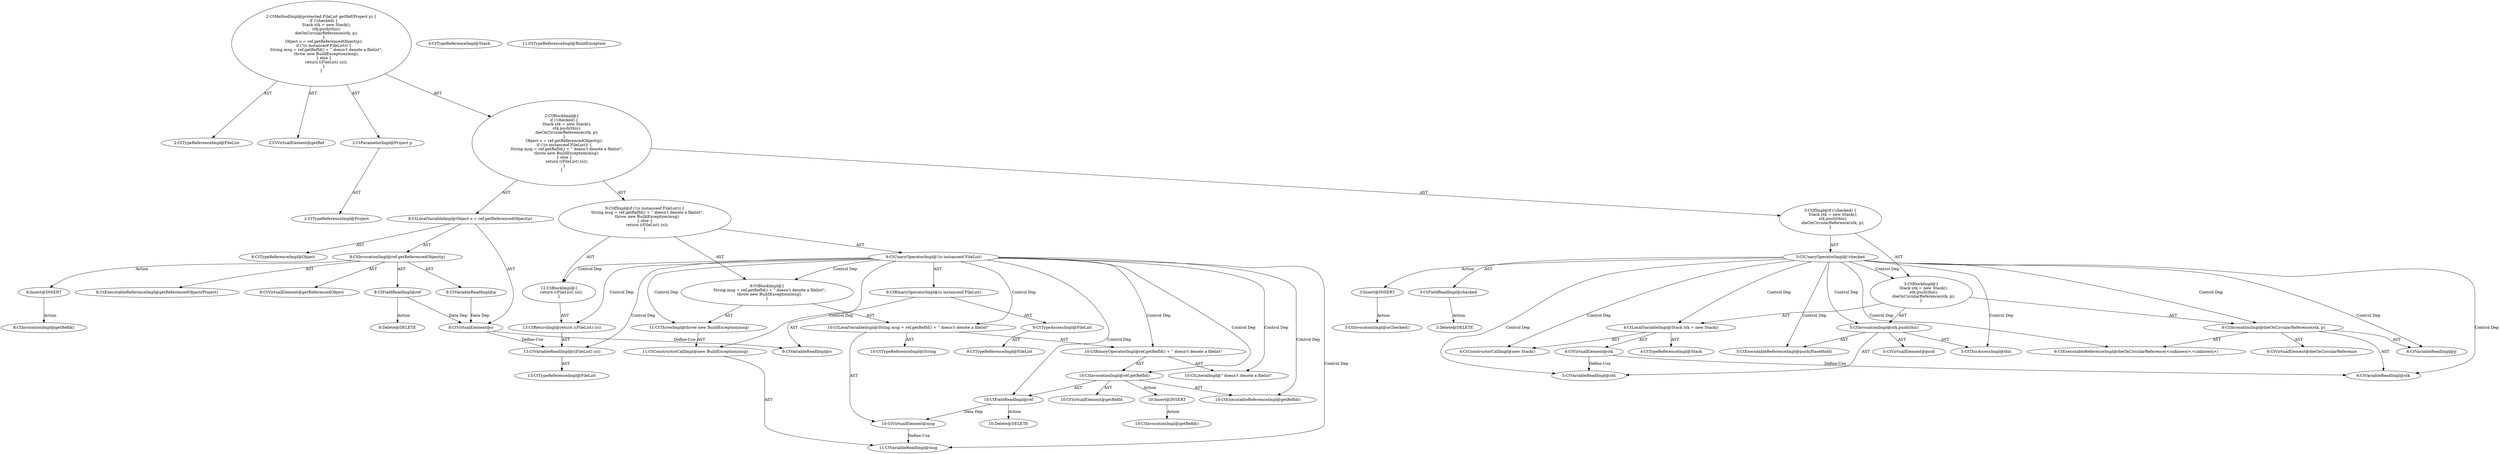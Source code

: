 digraph "getRef#?,Project" {
0 [label="2:CtTypeReferenceImpl@FileList" shape=ellipse]
1 [label="2:CtVirtualElement@getRef" shape=ellipse]
2 [label="2:CtParameterImpl@Project p" shape=ellipse]
3 [label="2:CtTypeReferenceImpl@Project" shape=ellipse]
4 [label="3:CtFieldReadImpl@checked" shape=ellipse]
5 [label="3:CtUnaryOperatorImpl@!checked" shape=ellipse]
6 [label="4:CtTypeReferenceImpl@Stack" shape=ellipse]
7 [label="4:CtTypeReferenceImpl@Stack" shape=ellipse]
8 [label="4:CtConstructorCallImpl@new Stack()" shape=ellipse]
9 [label="4:CtVirtualElement@stk" shape=ellipse]
10 [label="4:CtLocalVariableImpl@Stack stk = new Stack()" shape=ellipse]
11 [label="5:CtExecutableReferenceImpl@push(PlaceHold)" shape=ellipse]
12 [label="5:CtVirtualElement@push" shape=ellipse]
13 [label="5:CtVariableReadImpl@stk" shape=ellipse]
14 [label="5:CtThisAccessImpl@this" shape=ellipse]
15 [label="5:CtInvocationImpl@stk.push(this)" shape=ellipse]
16 [label="6:CtExecutableReferenceImpl@dieOnCircularReference(<unknown>,<unknown>)" shape=ellipse]
17 [label="6:CtVirtualElement@dieOnCircularReference" shape=ellipse]
18 [label="6:CtVariableReadImpl@stk" shape=ellipse]
19 [label="6:CtVariableReadImpl@p" shape=ellipse]
20 [label="6:CtInvocationImpl@dieOnCircularReference(stk, p)" shape=ellipse]
21 [label="3:CtBlockImpl@\{
    Stack stk = new Stack();
    stk.push(this);
    dieOnCircularReference(stk, p);
\}" shape=ellipse]
22 [label="3:CtIfImpl@if (!checked) \{
    Stack stk = new Stack();
    stk.push(this);
    dieOnCircularReference(stk, p);
\}" shape=ellipse]
23 [label="8:CtTypeReferenceImpl@Object" shape=ellipse]
24 [label="8:CtExecutableReferenceImpl@getReferencedObject(Project)" shape=ellipse]
25 [label="8:CtVirtualElement@getReferencedObject" shape=ellipse]
26 [label="8:CtFieldReadImpl@ref" shape=ellipse]
27 [label="8:CtVariableReadImpl@p" shape=ellipse]
28 [label="8:CtInvocationImpl@ref.getReferencedObject(p)" shape=ellipse]
29 [label="8:CtVirtualElement@o" shape=ellipse]
30 [label="8:CtLocalVariableImpl@Object o = ref.getReferencedObject(p)" shape=ellipse]
31 [label="9:CtVariableReadImpl@o" shape=ellipse]
32 [label="9:CtTypeAccessImpl@FileList" shape=ellipse]
33 [label="9:CtTypeReferenceImpl@FileList" shape=ellipse]
34 [label="9:CtBinaryOperatorImpl@(o instanceof FileList)" shape=ellipse]
35 [label="9:CtUnaryOperatorImpl@!(o instanceof FileList)" shape=ellipse]
36 [label="10:CtTypeReferenceImpl@String" shape=ellipse]
37 [label="10:CtExecutableReferenceImpl@getRefId()" shape=ellipse]
38 [label="10:CtVirtualElement@getRefId" shape=ellipse]
39 [label="10:CtFieldReadImpl@ref" shape=ellipse]
40 [label="10:CtInvocationImpl@ref.getRefId()" shape=ellipse]
41 [label="10:CtLiteralImpl@\" doesn\'t denote a filelist\"" shape=ellipse]
42 [label="10:CtBinaryOperatorImpl@ref.getRefId() + \" doesn\'t denote a filelist\"" shape=ellipse]
43 [label="10:CtVirtualElement@msg" shape=ellipse]
44 [label="10:CtLocalVariableImpl@String msg = ref.getRefId() + \" doesn\'t denote a filelist\"" shape=ellipse]
45 [label="11:CtTypeReferenceImpl@BuildException" shape=ellipse]
46 [label="11:CtVariableReadImpl@msg" shape=ellipse]
47 [label="11:CtConstructorCallImpl@new BuildException(msg)" shape=ellipse]
48 [label="11:CtThrowImpl@throw new BuildException(msg)" shape=ellipse]
49 [label="9:CtBlockImpl@\{
    String msg = ref.getRefId() + \" doesn\'t denote a filelist\";
    throw new BuildException(msg);
\}" shape=ellipse]
50 [label="13:CtVariableReadImpl@((FileList) (o))" shape=ellipse]
51 [label="13:CtTypeReferenceImpl@FileList" shape=ellipse]
52 [label="13:CtReturnImpl@return ((FileList) (o))" shape=ellipse]
53 [label="12:CtBlockImpl@\{
    return ((FileList) (o));
\}" shape=ellipse]
54 [label="9:CtIfImpl@if (!(o instanceof FileList)) \{
    String msg = ref.getRefId() + \" doesn\'t denote a filelist\";
    throw new BuildException(msg);
\} else \{
    return ((FileList) (o));
\}" shape=ellipse]
55 [label="2:CtBlockImpl@\{
    if (!checked) \{
        Stack stk = new Stack();
        stk.push(this);
        dieOnCircularReference(stk, p);
    \}
    Object o = ref.getReferencedObject(p);
    if (!(o instanceof FileList)) \{
        String msg = ref.getRefId() + \" doesn\'t denote a filelist\";
        throw new BuildException(msg);
    \} else \{
        return ((FileList) (o));
    \}
\}" shape=ellipse]
56 [label="2:CtMethodImpl@protected FileList getRef(Project p) \{
    if (!checked) \{
        Stack stk = new Stack();
        stk.push(this);
        dieOnCircularReference(stk, p);
    \}
    Object o = ref.getReferencedObject(p);
    if (!(o instanceof FileList)) \{
        String msg = ref.getRefId() + \" doesn\'t denote a filelist\";
        throw new BuildException(msg);
    \} else \{
        return ((FileList) (o));
    \}
\}" shape=ellipse]
57 [label="3:Delete@DELETE" shape=ellipse]
58 [label="8:Delete@DELETE" shape=ellipse]
59 [label="10:Delete@DELETE" shape=ellipse]
60 [label="3:Insert@INSERT" shape=ellipse]
61 [label="3:CtInvocationImpl@isChecked()" shape=ellipse]
62 [label="8:Insert@INSERT" shape=ellipse]
63 [label="8:CtInvocationImpl@getRefid()" shape=ellipse]
64 [label="10:Insert@INSERT" shape=ellipse]
65 [label="10:CtInvocationImpl@getRefid()" shape=ellipse]
2 -> 3 [label="AST"];
4 -> 57 [label="Action"];
5 -> 4 [label="AST"];
5 -> 21 [label="Control Dep"];
5 -> 10 [label="Control Dep"];
5 -> 8 [label="Control Dep"];
5 -> 15 [label="Control Dep"];
5 -> 11 [label="Control Dep"];
5 -> 13 [label="Control Dep"];
5 -> 14 [label="Control Dep"];
5 -> 20 [label="Control Dep"];
5 -> 16 [label="Control Dep"];
5 -> 18 [label="Control Dep"];
5 -> 19 [label="Control Dep"];
5 -> 60 [label="Action"];
9 -> 13 [label="Define-Use"];
9 -> 18 [label="Define-Use"];
10 -> 9 [label="AST"];
10 -> 6 [label="AST"];
10 -> 8 [label="AST"];
15 -> 12 [label="AST"];
15 -> 13 [label="AST"];
15 -> 11 [label="AST"];
15 -> 14 [label="AST"];
20 -> 17 [label="AST"];
20 -> 16 [label="AST"];
20 -> 18 [label="AST"];
20 -> 19 [label="AST"];
21 -> 10 [label="AST"];
21 -> 15 [label="AST"];
21 -> 20 [label="AST"];
22 -> 5 [label="AST"];
22 -> 21 [label="AST"];
26 -> 29 [label="Data Dep"];
26 -> 58 [label="Action"];
27 -> 29 [label="Data Dep"];
28 -> 25 [label="AST"];
28 -> 26 [label="AST"];
28 -> 24 [label="AST"];
28 -> 27 [label="AST"];
28 -> 62 [label="Action"];
29 -> 31 [label="Define-Use"];
29 -> 50 [label="Define-Use"];
30 -> 29 [label="AST"];
30 -> 23 [label="AST"];
30 -> 28 [label="AST"];
32 -> 33 [label="AST"];
34 -> 31 [label="AST"];
34 -> 32 [label="AST"];
35 -> 34 [label="AST"];
35 -> 49 [label="Control Dep"];
35 -> 44 [label="Control Dep"];
35 -> 42 [label="Control Dep"];
35 -> 40 [label="Control Dep"];
35 -> 37 [label="Control Dep"];
35 -> 39 [label="Control Dep"];
35 -> 41 [label="Control Dep"];
35 -> 48 [label="Control Dep"];
35 -> 47 [label="Control Dep"];
35 -> 46 [label="Control Dep"];
35 -> 53 [label="Control Dep"];
35 -> 52 [label="Control Dep"];
35 -> 50 [label="Control Dep"];
39 -> 43 [label="Data Dep"];
39 -> 59 [label="Action"];
40 -> 38 [label="AST"];
40 -> 39 [label="AST"];
40 -> 37 [label="AST"];
40 -> 64 [label="Action"];
42 -> 40 [label="AST"];
42 -> 41 [label="AST"];
43 -> 46 [label="Define-Use"];
44 -> 43 [label="AST"];
44 -> 36 [label="AST"];
44 -> 42 [label="AST"];
47 -> 46 [label="AST"];
48 -> 47 [label="AST"];
49 -> 44 [label="AST"];
49 -> 48 [label="AST"];
50 -> 51 [label="AST"];
52 -> 50 [label="AST"];
53 -> 52 [label="AST"];
54 -> 35 [label="AST"];
54 -> 49 [label="AST"];
54 -> 53 [label="AST"];
55 -> 22 [label="AST"];
55 -> 30 [label="AST"];
55 -> 54 [label="AST"];
56 -> 1 [label="AST"];
56 -> 0 [label="AST"];
56 -> 2 [label="AST"];
56 -> 55 [label="AST"];
60 -> 61 [label="Action"];
62 -> 63 [label="Action"];
64 -> 65 [label="Action"];
}